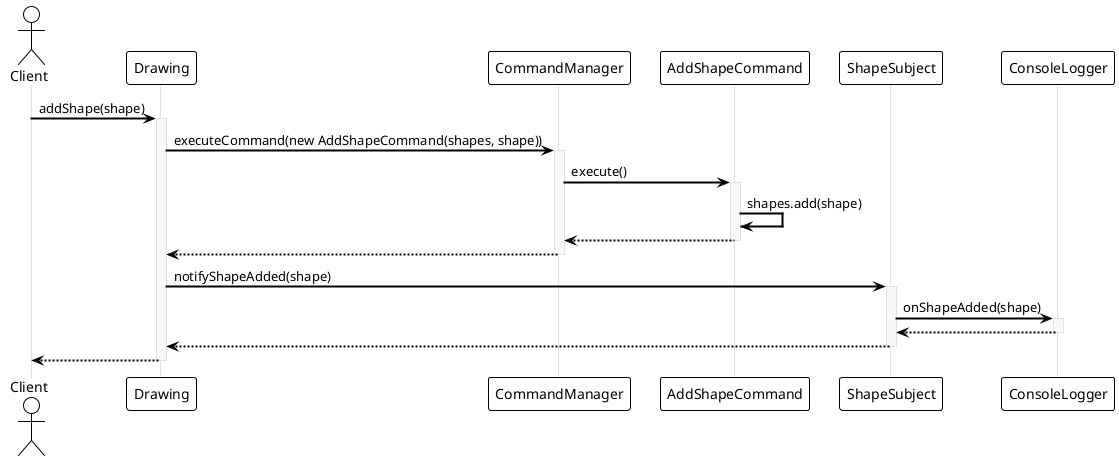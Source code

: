@startuml 添加图形序列图

!theme plain
skinparam sequenceArrowThickness 2
skinparam sequenceGroupBorderThickness 2
skinparam noteBorderThickness 2
skinparam sequenceLifeLineBorderColor #DEE2E6
skinparam sequenceLifeLineBackgroundColor #F8F9FA

actor Client
participant Drawing
participant CommandManager
participant AddShapeCommand
participant ShapeSubject
participant ConsoleLogger

Client -> Drawing : addShape(shape)
activate Drawing

Drawing -> CommandManager : executeCommand(new AddShapeCommand(shapes, shape))
activate CommandManager

CommandManager -> AddShapeCommand : execute()
activate AddShapeCommand
AddShapeCommand -> AddShapeCommand : shapes.add(shape)
AddShapeCommand --> CommandManager
deactivate AddShapeCommand

CommandManager --> Drawing
deactivate CommandManager

Drawing -> ShapeSubject : notifyShapeAdded(shape)
activate ShapeSubject

ShapeSubject -> ConsoleLogger : onShapeAdded(shape)
activate ConsoleLogger
ConsoleLogger --> ShapeSubject
deactivate ConsoleLogger

ShapeSubject --> Drawing
deactivate ShapeSubject

Drawing --> Client
deactivate Drawing

@enduml 